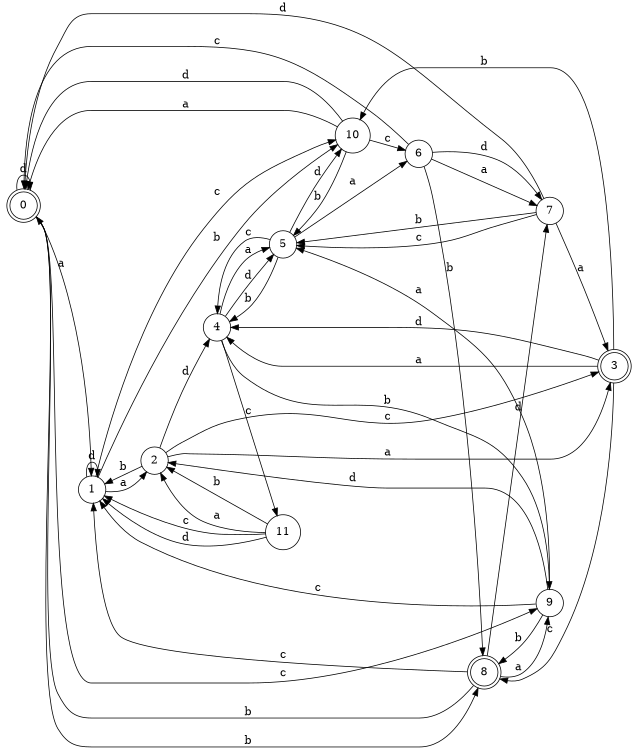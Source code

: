 digraph n10_9 {
__start0 [label="" shape="none"];

rankdir=LR;
size="8,5";

s0 [style="rounded,filled", color="black", fillcolor="white" shape="doublecircle", label="0"];
s1 [style="filled", color="black", fillcolor="white" shape="circle", label="1"];
s2 [style="filled", color="black", fillcolor="white" shape="circle", label="2"];
s3 [style="rounded,filled", color="black", fillcolor="white" shape="doublecircle", label="3"];
s4 [style="filled", color="black", fillcolor="white" shape="circle", label="4"];
s5 [style="filled", color="black", fillcolor="white" shape="circle", label="5"];
s6 [style="filled", color="black", fillcolor="white" shape="circle", label="6"];
s7 [style="filled", color="black", fillcolor="white" shape="circle", label="7"];
s8 [style="rounded,filled", color="black", fillcolor="white" shape="doublecircle", label="8"];
s9 [style="filled", color="black", fillcolor="white" shape="circle", label="9"];
s10 [style="filled", color="black", fillcolor="white" shape="circle", label="10"];
s11 [style="filled", color="black", fillcolor="white" shape="circle", label="11"];
s0 -> s1 [label="a"];
s0 -> s8 [label="b"];
s0 -> s9 [label="c"];
s0 -> s0 [label="d"];
s1 -> s2 [label="a"];
s1 -> s10 [label="b"];
s1 -> s10 [label="c"];
s1 -> s1 [label="d"];
s2 -> s3 [label="a"];
s2 -> s1 [label="b"];
s2 -> s3 [label="c"];
s2 -> s4 [label="d"];
s3 -> s4 [label="a"];
s3 -> s10 [label="b"];
s3 -> s8 [label="c"];
s3 -> s4 [label="d"];
s4 -> s5 [label="a"];
s4 -> s9 [label="b"];
s4 -> s11 [label="c"];
s4 -> s5 [label="d"];
s5 -> s6 [label="a"];
s5 -> s4 [label="b"];
s5 -> s4 [label="c"];
s5 -> s10 [label="d"];
s6 -> s7 [label="a"];
s6 -> s8 [label="b"];
s6 -> s0 [label="c"];
s6 -> s7 [label="d"];
s7 -> s3 [label="a"];
s7 -> s5 [label="b"];
s7 -> s5 [label="c"];
s7 -> s0 [label="d"];
s8 -> s9 [label="a"];
s8 -> s0 [label="b"];
s8 -> s1 [label="c"];
s8 -> s7 [label="d"];
s9 -> s5 [label="a"];
s9 -> s8 [label="b"];
s9 -> s1 [label="c"];
s9 -> s2 [label="d"];
s10 -> s0 [label="a"];
s10 -> s5 [label="b"];
s10 -> s6 [label="c"];
s10 -> s0 [label="d"];
s11 -> s2 [label="a"];
s11 -> s2 [label="b"];
s11 -> s1 [label="c"];
s11 -> s1 [label="d"];

}